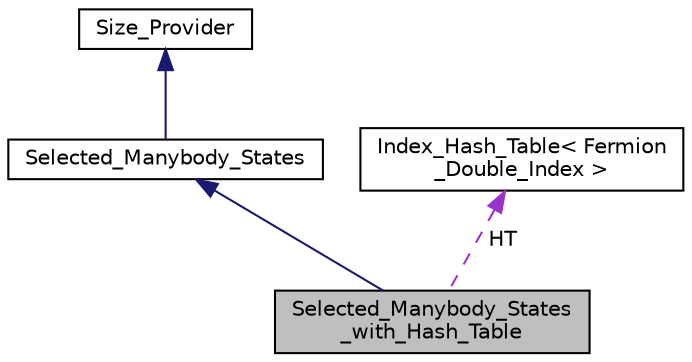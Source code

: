 digraph "Selected_Manybody_States_with_Hash_Table"
{
  edge [fontname="Helvetica",fontsize="10",labelfontname="Helvetica",labelfontsize="10"];
  node [fontname="Helvetica",fontsize="10",shape=record];
  Node1 [label="Selected_Manybody_States\l_with_Hash_Table",height=0.2,width=0.4,color="black", fillcolor="grey75", style="filled", fontcolor="black"];
  Node2 -> Node1 [dir="back",color="midnightblue",fontsize="10",style="solid",fontname="Helvetica"];
  Node2 [label="Selected_Manybody_States",height=0.2,width=0.4,color="black", fillcolor="white", style="filled",URL="$classSelected__Manybody__States.html"];
  Node3 -> Node2 [dir="back",color="midnightblue",fontsize="10",style="solid",fontname="Helvetica"];
  Node3 [label="Size_Provider",height=0.2,width=0.4,color="black", fillcolor="white", style="filled",URL="$classSize__Provider.html"];
  Node4 -> Node1 [dir="back",color="darkorchid3",fontsize="10",style="dashed",label=" HT" ,fontname="Helvetica"];
  Node4 [label="Index_Hash_Table\< Fermion\l_Double_Index \>",height=0.2,width=0.4,color="black", fillcolor="white", style="filled",URL="$classIndex__Hash__Table.html"];
}
